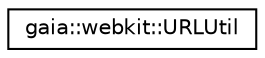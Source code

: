 digraph G
{
  edge [fontname="Helvetica",fontsize="10",labelfontname="Helvetica",labelfontsize="10"];
  node [fontname="Helvetica",fontsize="10",shape=record];
  rankdir=LR;
  Node1 [label="gaia::webkit::URLUtil",height=0.2,width=0.4,color="black", fillcolor="white", style="filled",URL="$d9/d06/classgaia_1_1webkit_1_1_u_r_l_util.html"];
}
